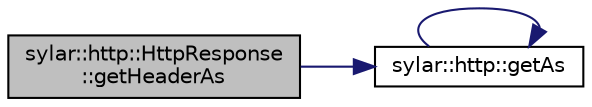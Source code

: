 digraph "sylar::http::HttpResponse::getHeaderAs"
{
 // LATEX_PDF_SIZE
  edge [fontname="Helvetica",fontsize="10",labelfontname="Helvetica",labelfontsize="10"];
  node [fontname="Helvetica",fontsize="10",shape=record];
  rankdir="LR";
  Node1 [label="sylar::http::HttpResponse\l::getHeaderAs",height=0.2,width=0.4,color="black", fillcolor="grey75", style="filled", fontcolor="black",tooltip="获取响应的头部参数"];
  Node1 -> Node2 [color="midnightblue",fontsize="10",style="solid"];
  Node2 [label="sylar::http::getAs",height=0.2,width=0.4,color="black", fillcolor="white", style="filled",URL="$http_8h.html#a80a3a1218593d2a5e4613d9900c3b387",tooltip="获取Map中的key值,并转成对应类型"];
  Node2 -> Node2 [color="midnightblue",fontsize="10",style="solid"];
}
